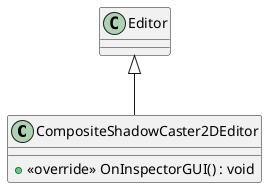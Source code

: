 @startuml
class CompositeShadowCaster2DEditor {
    + <<override>> OnInspectorGUI() : void
}
Editor <|-- CompositeShadowCaster2DEditor
@enduml
